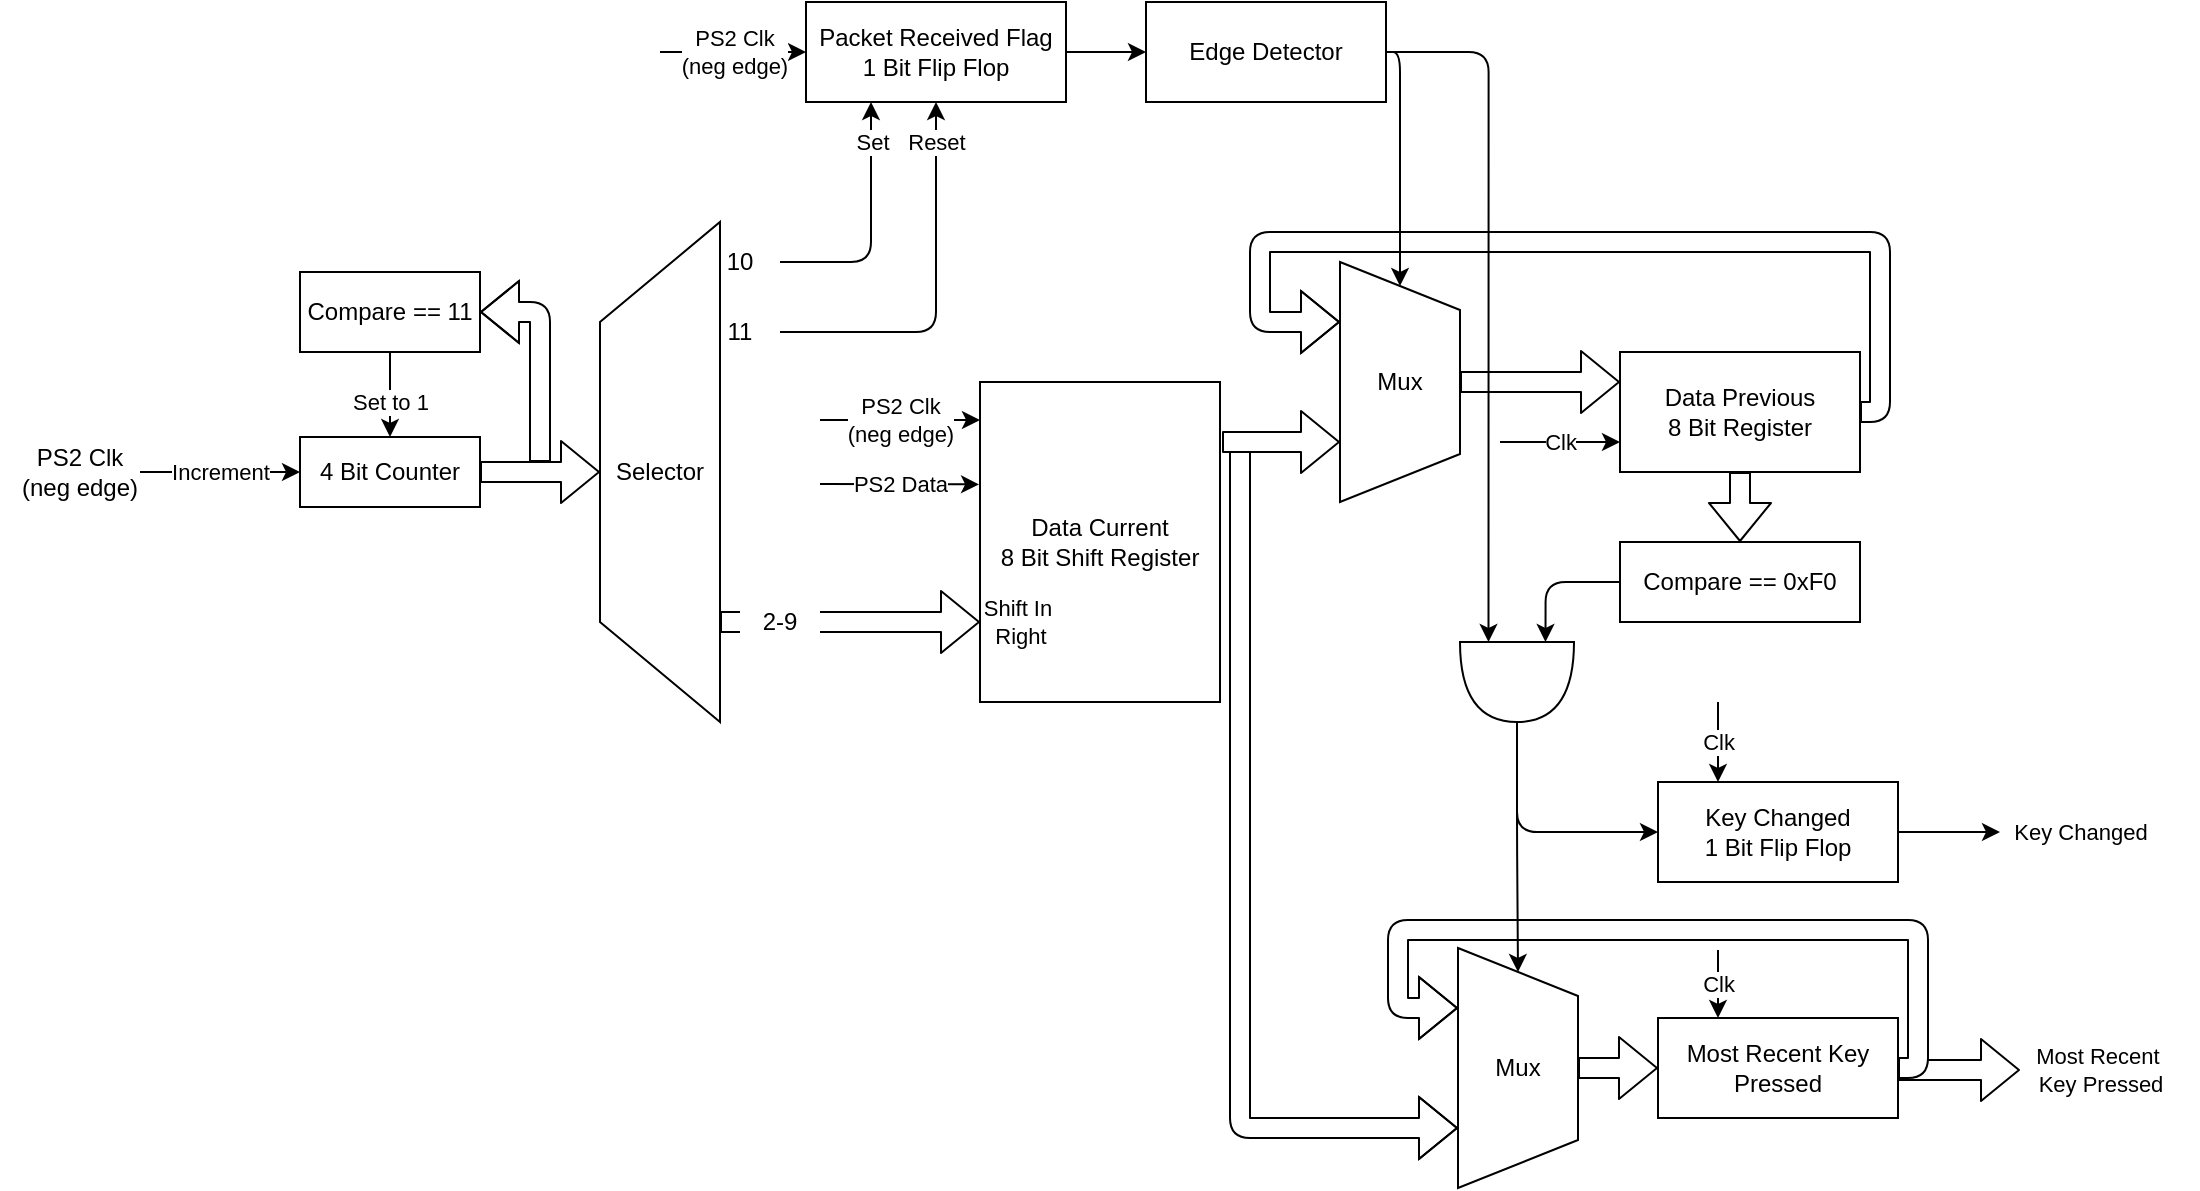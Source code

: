<mxfile type="device" version="10.6.5"><diagram id="b1J90idXDI5eLLaQZa8e" name="Page-1"><mxGraphModel grid="1" dx="1581" dy="510" gridSize="10" guides="1" tooltips="1" connect="1" arrows="1" fold="1" page="1" pageScale="1" pageWidth="827" pageHeight="1169" math="0" shadow="0"><root><mxCell id="0" /><mxCell id="1" parent="0" /><mxCell id="JnOBUFnl9izb1flHMjEp-11" parent="1" style="edgeStyle=orthogonalEdgeStyle;rounded=1;orthogonalLoop=1;jettySize=auto;html=1;exitX=1;exitY=0.5;exitDx=0;exitDy=0;entryX=0;entryY=0.5;entryDx=0;entryDy=0;" edge="1" target="JnOBUFnl9izb1flHMjEp-6" source="JnOBUFnl9izb1flHMjEp-1"><mxGeometry as="geometry" relative="1"><Array as="points"><mxPoint x="420" y="145" /></Array></mxGeometry></mxCell><mxCell id="JnOBUFnl9izb1flHMjEp-33" parent="1" style="edgeStyle=orthogonalEdgeStyle;rounded=1;orthogonalLoop=1;jettySize=auto;html=1;exitX=1;exitY=0.5;exitDx=0;exitDy=0;entryX=0;entryY=0.75;entryDx=0;entryDy=0;entryPerimeter=0;fillColor=#ffffff;" edge="1" target="JnOBUFnl9izb1flHMjEp-31" source="JnOBUFnl9izb1flHMjEp-1"><mxGeometry as="geometry" relative="1" /></mxCell><mxCell id="JnOBUFnl9izb1flHMjEp-1" value="Edge Detector" parent="1" style="rounded=0;whiteSpace=wrap;html=1;" vertex="1"><mxGeometry as="geometry" width="120" height="50" x="293" y="120" /></mxCell><mxCell id="JnOBUFnl9izb1flHMjEp-3" parent="1" style="edgeStyle=orthogonalEdgeStyle;rounded=0;orthogonalLoop=1;jettySize=auto;html=1;exitX=1;exitY=0.5;exitDx=0;exitDy=0;entryX=0;entryY=0.5;entryDx=0;entryDy=0;" edge="1" target="JnOBUFnl9izb1flHMjEp-1" source="JnOBUFnl9izb1flHMjEp-2"><mxGeometry as="geometry" relative="1" /></mxCell><mxCell id="JnOBUFnl9izb1flHMjEp-2" value="Packet Received Flag&lt;br&gt;1 Bit Flip Flop&lt;br&gt;" parent="1" style="rounded=0;whiteSpace=wrap;html=1;" vertex="1"><mxGeometry as="geometry" width="130" height="50" x="123" y="120" /></mxCell><mxCell id="JnOBUFnl9izb1flHMjEp-4" value="Data Current&lt;br&gt;8 Bit Shift Register&lt;br&gt;" parent="1" style="rounded=0;whiteSpace=wrap;html=1;" vertex="1"><mxGeometry as="geometry" width="120" height="160" x="210" y="310" /></mxCell><mxCell id="JnOBUFnl9izb1flHMjEp-5" value="Data Previous&lt;br&gt;8 Bit Register&lt;br&gt;" parent="1" style="rounded=0;whiteSpace=wrap;html=1;" vertex="1"><mxGeometry as="geometry" width="120" height="60" x="530" y="295" /></mxCell><mxCell id="JnOBUFnl9izb1flHMjEp-6" value="Mux" parent="1" style="shape=trapezoid;perimeter=trapezoidPerimeter;whiteSpace=wrap;html=1;direction=south;" vertex="1"><mxGeometry as="geometry" width="60" height="120" x="390" y="250" /></mxCell><mxCell id="JnOBUFnl9izb1flHMjEp-8" value="" parent="1" style="shape=flexArrow;endArrow=classic;html=1;exitX=0.5;exitY=0;exitDx=0;exitDy=0;entryX=0;entryY=0.25;entryDx=0;entryDy=0;" edge="1" target="JnOBUFnl9izb1flHMjEp-5" source="JnOBUFnl9izb1flHMjEp-6"><mxGeometry as="geometry" width="50" height="50" relative="1"><mxPoint as="sourcePoint" x="410" y="410" /><mxPoint as="targetPoint" x="460" y="360" /></mxGeometry></mxCell><mxCell id="JnOBUFnl9izb1flHMjEp-10" value="" parent="1" style="shape=flexArrow;endArrow=classic;html=1;exitX=1;exitY=0.5;exitDx=0;exitDy=0;entryX=0.25;entryY=1;entryDx=0;entryDy=0;" edge="1" target="JnOBUFnl9izb1flHMjEp-6" source="JnOBUFnl9izb1flHMjEp-5"><mxGeometry as="geometry" width="50" height="50" relative="1"><mxPoint as="sourcePoint" x="660" y="320" /><mxPoint as="targetPoint" x="710" y="270" /><Array as="points"><mxPoint x="660" y="325" /><mxPoint x="660" y="240" /><mxPoint x="350" y="240" /><mxPoint x="350" y="280" /></Array></mxGeometry></mxCell><mxCell id="JnOBUFnl9izb1flHMjEp-12" value="Clk" parent="1" style="endArrow=classic;html=1;entryX=0;entryY=0.75;entryDx=0;entryDy=0;" edge="1" target="JnOBUFnl9izb1flHMjEp-5"><mxGeometry as="geometry" width="50" height="50" relative="1"><mxPoint as="sourcePoint" x="470" y="340" /><mxPoint as="targetPoint" x="520" y="360" /></mxGeometry></mxCell><mxCell id="JnOBUFnl9izb1flHMjEp-34" parent="1" style="edgeStyle=orthogonalEdgeStyle;rounded=1;orthogonalLoop=1;jettySize=auto;html=1;exitX=0;exitY=0.5;exitDx=0;exitDy=0;entryX=0;entryY=0.25;entryDx=0;entryDy=0;entryPerimeter=0;fillColor=#ffffff;" edge="1" target="JnOBUFnl9izb1flHMjEp-31" source="JnOBUFnl9izb1flHMjEp-13"><mxGeometry as="geometry" relative="1" /></mxCell><mxCell id="JnOBUFnl9izb1flHMjEp-13" value="Compare == 0xF0" parent="1" style="rounded=0;whiteSpace=wrap;html=1;" vertex="1"><mxGeometry as="geometry" width="120" height="40" x="530" y="390" /></mxCell><mxCell id="JnOBUFnl9izb1flHMjEp-22" value="" parent="1" style="shape=flexArrow;endArrow=classic;html=1;entryX=0.75;entryY=1;entryDx=0;entryDy=0;" edge="1" target="JnOBUFnl9izb1flHMjEp-17"><mxGeometry as="geometry" width="50" height="50" relative="1"><mxPoint as="sourcePoint" x="340" y="340" /><mxPoint as="targetPoint" x="370" y="640" /><Array as="points"><mxPoint x="340" y="683" /></Array></mxGeometry></mxCell><mxCell id="JnOBUFnl9izb1flHMjEp-9" value="" parent="1" style="shape=flexArrow;endArrow=classic;html=1;entryX=0.75;entryY=1;entryDx=0;entryDy=0;fillColor=#ffffff;" edge="1" target="JnOBUFnl9izb1flHMjEp-6"><mxGeometry as="geometry" width="50" height="50" relative="1"><mxPoint as="sourcePoint" x="331" y="340" /><mxPoint as="targetPoint" x="450" y="400" /></mxGeometry></mxCell><mxCell id="JnOBUFnl9izb1flHMjEp-28" value="" parent="1" style="group" vertex="1" connectable="0"><mxGeometry as="geometry" width="400" height="129" x="419" y="584" /></mxCell><mxCell id="JnOBUFnl9izb1flHMjEp-26" value="Most Recent&amp;nbsp;&lt;br&gt;Key Pressed" parent="JnOBUFnl9izb1flHMjEp-28" style="shape=flexArrow;endArrow=classic;html=1;fillColor=#ffffff;" edge="1"><mxGeometry as="geometry" width="50" height="50" x="1" y="40" relative="1"><mxPoint as="sourcePoint" x="250" y="70" /><mxPoint as="targetPoint" x="311" y="70" /><mxPoint as="offset" x="40" y="40" /></mxGeometry></mxCell><mxCell id="JnOBUFnl9izb1flHMjEp-21" value="" parent="JnOBUFnl9izb1flHMjEp-28" style="group" vertex="1" connectable="0"><mxGeometry as="geometry" width="260" height="129" /></mxCell><mxCell id="JnOBUFnl9izb1flHMjEp-17" value="Mux" parent="JnOBUFnl9izb1flHMjEp-21" style="shape=trapezoid;perimeter=trapezoidPerimeter;whiteSpace=wrap;html=1;direction=south;" vertex="1"><mxGeometry as="geometry" width="60" height="120" x="30" y="9" /></mxCell><mxCell id="JnOBUFnl9izb1flHMjEp-18" value="Most Recent Key Pressed" parent="JnOBUFnl9izb1flHMjEp-21" style="rounded=0;whiteSpace=wrap;html=1;" vertex="1"><mxGeometry as="geometry" width="120" height="50" x="130" y="44" /></mxCell><mxCell id="JnOBUFnl9izb1flHMjEp-19" value="" parent="JnOBUFnl9izb1flHMjEp-21" style="shape=flexArrow;endArrow=classic;html=1;exitX=0.5;exitY=0;exitDx=0;exitDy=0;entryX=0;entryY=0.5;entryDx=0;entryDy=0;" edge="1" target="JnOBUFnl9izb1flHMjEp-18" source="JnOBUFnl9izb1flHMjEp-17"><mxGeometry as="geometry" width="50" height="50" relative="1"><mxPoint as="sourcePoint" x="140" y="190" /><mxPoint as="targetPoint" x="190" y="140" /></mxGeometry></mxCell><mxCell id="JnOBUFnl9izb1flHMjEp-20" value="" parent="JnOBUFnl9izb1flHMjEp-21" style="shape=flexArrow;endArrow=classic;html=1;exitX=1;exitY=0.5;exitDx=0;exitDy=0;entryX=0.25;entryY=1;entryDx=0;entryDy=0;fillColor=#ffffff;" edge="1" target="JnOBUFnl9izb1flHMjEp-17" source="JnOBUFnl9izb1flHMjEp-18"><mxGeometry as="geometry" width="50" height="50" relative="1"><mxPoint as="sourcePoint" x="320" y="90" /><mxPoint as="targetPoint" x="370" y="40" /><Array as="points"><mxPoint x="260" y="69" /><mxPoint x="260" /><mxPoint /><mxPoint y="39" /></Array></mxGeometry></mxCell><mxCell id="JnOBUFnl9izb1flHMjEp-24" value="Clk" parent="JnOBUFnl9izb1flHMjEp-28" style="endArrow=classic;html=1;fillColor=#ffffff;entryX=0.25;entryY=0;entryDx=0;entryDy=0;" edge="1" target="JnOBUFnl9izb1flHMjEp-18"><mxGeometry as="geometry" width="50" height="50" relative="1"><mxPoint as="sourcePoint" x="160" y="10" /><mxPoint as="targetPoint" x="170" y="-90" /></mxGeometry></mxCell><mxCell id="JnOBUFnl9izb1flHMjEp-35" parent="1" style="edgeStyle=orthogonalEdgeStyle;rounded=1;orthogonalLoop=1;jettySize=auto;html=1;exitX=1;exitY=0.5;exitDx=0;exitDy=0;exitPerimeter=0;entryX=0;entryY=0.5;entryDx=0;entryDy=0;fillColor=#ffffff;" edge="1" target="JnOBUFnl9izb1flHMjEp-17" source="JnOBUFnl9izb1flHMjEp-31"><mxGeometry as="geometry" relative="1" /></mxCell><mxCell id="JnOBUFnl9izb1flHMjEp-31" value="" parent="1" style="shape=or;whiteSpace=wrap;html=1;direction=south;" vertex="1"><mxGeometry as="geometry" width="57" height="40" x="450" y="440" /></mxCell><mxCell id="JnOBUFnl9izb1flHMjEp-32" value="" parent="1" style="shape=flexArrow;endArrow=classic;html=1;fillColor=#ffffff;entryX=0.5;entryY=0;entryDx=0;entryDy=0;exitX=0.5;exitY=1;exitDx=0;exitDy=0;" edge="1" target="JnOBUFnl9izb1flHMjEp-13" source="JnOBUFnl9izb1flHMjEp-5"><mxGeometry as="geometry" width="50" height="50" relative="1"><mxPoint as="sourcePoint" x="430" y="440" /><mxPoint as="targetPoint" x="480" y="390" /></mxGeometry></mxCell><mxCell id="JnOBUFnl9izb1flHMjEp-36" value="" parent="1" style="group" vertex="1" connectable="0"><mxGeometry as="geometry" width="300" height="90" x="509" y="470" /></mxCell><mxCell id="JnOBUFnl9izb1flHMjEp-14" value="Key Changed&lt;br&gt;1 Bit Flip Flop" parent="JnOBUFnl9izb1flHMjEp-36" style="rounded=0;whiteSpace=wrap;html=1;" vertex="1"><mxGeometry as="geometry" width="120" height="50" x="40" y="40" /></mxCell><mxCell id="JnOBUFnl9izb1flHMjEp-23" value="Clk" parent="JnOBUFnl9izb1flHMjEp-36" style="endArrow=classic;html=1;fillColor=#ffffff;entryX=0.25;entryY=0;entryDx=0;entryDy=0;" edge="1" target="JnOBUFnl9izb1flHMjEp-14"><mxGeometry as="geometry" width="50" height="50" relative="1"><mxPoint as="sourcePoint" x="70" /><mxPoint as="targetPoint" x="-290" y="250" /></mxGeometry></mxCell><mxCell id="JnOBUFnl9izb1flHMjEp-27" value="Key Changed" parent="JnOBUFnl9izb1flHMjEp-36" style="endArrow=classic;html=1;fillColor=#ffffff;exitX=1;exitY=0.5;exitDx=0;exitDy=0;" edge="1" source="JnOBUFnl9izb1flHMjEp-14"><mxGeometry as="geometry" width="50" height="50" x="1" y="40" relative="1"><mxPoint as="sourcePoint" x="240" y="90" /><mxPoint as="targetPoint" x="211" y="65" /><mxPoint as="offset" x="40" y="40" /></mxGeometry></mxCell><mxCell id="JnOBUFnl9izb1flHMjEp-25" parent="1" style="edgeStyle=orthogonalEdgeStyle;rounded=1;orthogonalLoop=1;jettySize=auto;html=1;exitX=1;exitY=0.5;exitDx=0;exitDy=0;entryX=0;entryY=0.5;entryDx=0;entryDy=0;fillColor=#ffffff;exitPerimeter=0;" edge="1" target="JnOBUFnl9izb1flHMjEp-14" source="JnOBUFnl9izb1flHMjEp-31"><mxGeometry as="geometry" relative="1"><mxPoint as="sourcePoint" x="509" y="535" /></mxGeometry></mxCell><mxCell id="JnOBUFnl9izb1flHMjEp-37" value="Selector" parent="1" style="shape=trapezoid;perimeter=trapezoidPerimeter;whiteSpace=wrap;html=1;direction=north;" vertex="1"><mxGeometry as="geometry" width="60" height="250" x="20" y="230" /></mxCell><mxCell id="JnOBUFnl9izb1flHMjEp-38" value="PS2 Clk&lt;br&gt;(neg edge)&lt;br&gt;" parent="1" style="endArrow=classic;html=1;fillColor=#ffffff;" edge="1"><mxGeometry as="geometry" width="50" height="50" relative="1"><mxPoint as="sourcePoint" x="130" y="329" /><mxPoint as="targetPoint" x="210" y="329" /></mxGeometry></mxCell><mxCell id="JnOBUFnl9izb1flHMjEp-39" value="PS2 Clk&lt;br&gt;(neg edge)&lt;br&gt;" parent="1" style="endArrow=classic;html=1;fillColor=#ffffff;entryX=0;entryY=0.5;entryDx=0;entryDy=0;" edge="1" target="JnOBUFnl9izb1flHMjEp-2"><mxGeometry as="geometry" width="50" height="50" relative="1"><mxPoint as="sourcePoint" x="50" y="145" /><mxPoint as="targetPoint" x="70" y="120" /></mxGeometry></mxCell><mxCell id="JnOBUFnl9izb1flHMjEp-40" value="PS2 Data" parent="1" style="endArrow=classic;html=1;fillColor=#ffffff;entryX=-0.004;entryY=0.32;entryDx=0;entryDy=0;entryPerimeter=0;" edge="1" target="JnOBUFnl9izb1flHMjEp-4"><mxGeometry as="geometry" width="50" height="50" relative="1"><mxPoint as="sourcePoint" x="130" y="361" /><mxPoint as="targetPoint" x="150" y="350" /></mxGeometry></mxCell><mxCell id="JnOBUFnl9izb1flHMjEp-41" value="Shift In&amp;nbsp;&lt;br&gt;Right&lt;br&gt;" parent="1" style="shape=flexArrow;endArrow=classic;html=1;fillColor=#ffffff;entryX=0;entryY=0.75;entryDx=0;entryDy=0;exitX=0.2;exitY=1;exitDx=0;exitDy=0;exitPerimeter=0;" edge="1" target="JnOBUFnl9izb1flHMjEp-4" source="JnOBUFnl9izb1flHMjEp-37"><mxGeometry as="geometry" width="50" height="50" x="1" y="20" relative="1"><mxPoint as="sourcePoint" x="150" y="430" /><mxPoint as="targetPoint" x="150" y="420" /><mxPoint as="offset" x="20" y="20" /></mxGeometry></mxCell><mxCell id="JnOBUFnl9izb1flHMjEp-42" value="2-9&lt;br&gt;" parent="1" style="text;html=1;strokeColor=none;fillColor=#ffffff;align=center;verticalAlign=middle;whiteSpace=wrap;rounded=0;" vertex="1"><mxGeometry as="geometry" width="40" height="20" x="90" y="420" /></mxCell><mxCell id="JnOBUFnl9izb1flHMjEp-49" value="Set" parent="1" style="edgeStyle=orthogonalEdgeStyle;rounded=1;orthogonalLoop=1;jettySize=auto;html=1;exitX=1;exitY=0.5;exitDx=0;exitDy=0;entryX=0.25;entryY=1;entryDx=0;entryDy=0;fillColor=#ffffff;" edge="1" target="JnOBUFnl9izb1flHMjEp-2" source="JnOBUFnl9izb1flHMjEp-46"><mxGeometry as="geometry" x="0.682" relative="1"><mxPoint as="offset" /></mxGeometry></mxCell><mxCell id="JnOBUFnl9izb1flHMjEp-46" value="10&lt;br&gt;" parent="1" style="text;html=1;strokeColor=none;fillColor=none;align=center;verticalAlign=middle;whiteSpace=wrap;rounded=0;" vertex="1"><mxGeometry as="geometry" width="40" height="20" x="70" y="240" /></mxCell><mxCell id="JnOBUFnl9izb1flHMjEp-50" value="Reset" parent="1" style="edgeStyle=orthogonalEdgeStyle;rounded=1;orthogonalLoop=1;jettySize=auto;html=1;exitX=1;exitY=0.5;exitDx=0;exitDy=0;entryX=0.5;entryY=1;entryDx=0;entryDy=0;fillColor=#ffffff;" edge="1" target="JnOBUFnl9izb1flHMjEp-2" source="JnOBUFnl9izb1flHMjEp-47"><mxGeometry as="geometry" x="0.793" relative="1"><mxPoint as="offset" /></mxGeometry></mxCell><mxCell id="JnOBUFnl9izb1flHMjEp-47" value="11&lt;br&gt;" parent="1" style="text;html=1;strokeColor=none;fillColor=none;align=center;verticalAlign=middle;whiteSpace=wrap;rounded=0;" vertex="1"><mxGeometry as="geometry" width="40" height="20" x="70" y="275" /></mxCell><mxCell id="JnOBUFnl9izb1flHMjEp-54" value="4 Bit Counter" parent="1" style="rounded=0;whiteSpace=wrap;html=1;fillColor=#ffffff;" vertex="1"><mxGeometry as="geometry" width="90" height="35" x="-130" y="337.5" /></mxCell><mxCell id="JnOBUFnl9izb1flHMjEp-55" value="" parent="1" style="shape=flexArrow;endArrow=classic;html=1;fillColor=#ffffff;exitX=1;exitY=0.5;exitDx=0;exitDy=0;entryX=0.5;entryY=0;entryDx=0;entryDy=0;" edge="1" target="JnOBUFnl9izb1flHMjEp-37" source="JnOBUFnl9izb1flHMjEp-54"><mxGeometry as="geometry" width="50" height="50" relative="1"><mxPoint as="sourcePoint" x="-50" y="470" /><mxPoint as="targetPoint" y="420" /></mxGeometry></mxCell><mxCell id="JnOBUFnl9izb1flHMjEp-56" value="Compare == 11" parent="1" style="rounded=0;whiteSpace=wrap;html=1;fillColor=#ffffff;" vertex="1"><mxGeometry as="geometry" width="90" height="40" x="-130" y="255" /></mxCell><mxCell id="JnOBUFnl9izb1flHMjEp-57" value="" parent="1" style="shape=flexArrow;endArrow=classic;html=1;fillColor=#ffffff;entryX=1;entryY=0.5;entryDx=0;entryDy=0;" edge="1" target="JnOBUFnl9izb1flHMjEp-56"><mxGeometry as="geometry" width="50" height="50" relative="1"><mxPoint as="sourcePoint" x="-10" y="350" /><mxPoint as="targetPoint" y="450" /><Array as="points"><mxPoint x="-10" y="275" /></Array></mxGeometry></mxCell><mxCell id="JnOBUFnl9izb1flHMjEp-58" value="Increment&lt;br&gt;" parent="1" style="endArrow=classic;html=1;fillColor=#ffffff;entryX=0;entryY=0.5;entryDx=0;entryDy=0;" edge="1" target="JnOBUFnl9izb1flHMjEp-54"><mxGeometry as="geometry" width="50" height="50" relative="1"><mxPoint as="sourcePoint" x="-210" y="355" /><mxPoint as="targetPoint" x="-190" y="320" /></mxGeometry></mxCell><mxCell id="JnOBUFnl9izb1flHMjEp-59" value="Set to 1" parent="1" style="endArrow=classic;html=1;fillColor=#ffffff;entryX=0.5;entryY=0;entryDx=0;entryDy=0;exitX=0.5;exitY=1;exitDx=0;exitDy=0;" edge="1" target="JnOBUFnl9izb1flHMjEp-54" source="JnOBUFnl9izb1flHMjEp-56"><mxGeometry as="geometry" width="50" height="50" x="0.163" relative="1"><mxPoint as="sourcePoint" x="-300" y="340" /><mxPoint as="targetPoint" x="-250" y="290" /><mxPoint as="offset" /></mxGeometry></mxCell><mxCell id="JnOBUFnl9izb1flHMjEp-60" value="PS2 Clk&lt;br&gt;(neg edge)&lt;br&gt;" parent="1" style="text;html=1;strokeColor=none;fillColor=none;align=center;verticalAlign=middle;whiteSpace=wrap;rounded=0;" vertex="1"><mxGeometry as="geometry" width="80" height="20" x="-280" y="345" /></mxCell></root></mxGraphModel></diagram></mxfile>